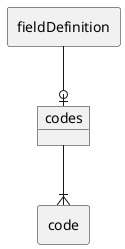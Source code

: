@startuml
allowmixing
skinparam linetype ortho

rectangle "fieldDefinition" as p1
rectangle "code" as c1
object "codes" as e
p1 --o| e
e --|{ c1
@enduml
